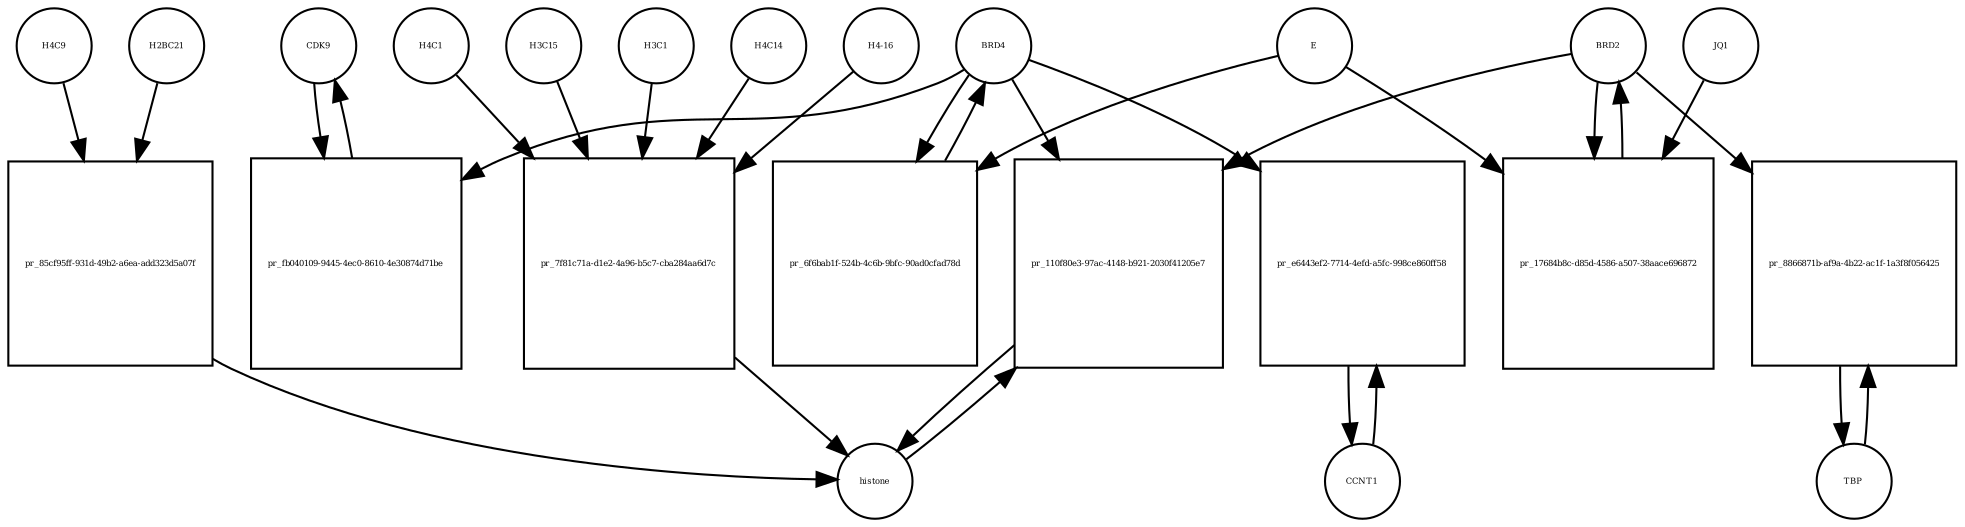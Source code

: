 strict digraph  {
CDK9 [annotation="", bipartite=0, cls=macromolecule, fontsize=4, label=CDK9, shape=circle];
"pr_fb040109-9445-4ec0-8610-4e30874d71be" [annotation="", bipartite=1, cls=process, fontsize=4, label="pr_fb040109-9445-4ec0-8610-4e30874d71be", shape=square];
BRD4 [annotation="", bipartite=0, cls=macromolecule, fontsize=4, label=BRD4, shape=circle];
CCNT1 [annotation="", bipartite=0, cls=macromolecule, fontsize=4, label=CCNT1, shape=circle];
"pr_e6443ef2-7714-4efd-a5fc-998ce860ff58" [annotation="", bipartite=1, cls=process, fontsize=4, label="pr_e6443ef2-7714-4efd-a5fc-998ce860ff58", shape=square];
histone [annotation="", bipartite=0, cls=complex, fontsize=4, label=histone, shape=circle];
"pr_110f80e3-97ac-4148-b921-2030f41205e7" [annotation="", bipartite=1, cls=process, fontsize=4, label="pr_110f80e3-97ac-4148-b921-2030f41205e7", shape=square];
BRD2 [annotation="", bipartite=0, cls=macromolecule, fontsize=4, label=BRD2, shape=circle];
"pr_6f6bab1f-524b-4c6b-9bfc-90ad0cfad78d" [annotation="", bipartite=1, cls=process, fontsize=4, label="pr_6f6bab1f-524b-4c6b-9bfc-90ad0cfad78d", shape=square];
E [annotation=urn_miriam_ncbiprotein_BCD58755, bipartite=0, cls=macromolecule, fontsize=4, label=E, shape=circle];
H4C14 [annotation="", bipartite=0, cls=macromolecule, fontsize=4, label=H4C14, shape=circle];
"pr_7f81c71a-d1e2-4a96-b5c7-cba284aa6d7c" [annotation="", bipartite=1, cls=process, fontsize=4, label="pr_7f81c71a-d1e2-4a96-b5c7-cba284aa6d7c", shape=square];
"H4-16" [annotation="", bipartite=0, cls=macromolecule, fontsize=4, label="H4-16", shape=circle];
H4C1 [annotation="", bipartite=0, cls=macromolecule, fontsize=4, label=H4C1, shape=circle];
H3C15 [annotation="", bipartite=0, cls=macromolecule, fontsize=4, label=H3C15, shape=circle];
H3C1 [annotation="", bipartite=0, cls=macromolecule, fontsize=4, label=H3C1, shape=circle];
"pr_17684b8c-d85d-4586-a507-38aace696872" [annotation="", bipartite=1, cls=process, fontsize=4, label="pr_17684b8c-d85d-4586-a507-38aace696872", shape=square];
JQ1 [annotation="", bipartite=0, cls=macromolecule, fontsize=4, label=JQ1, shape=circle];
TBP [annotation="", bipartite=0, cls=macromolecule, fontsize=4, label=TBP, shape=circle];
"pr_8866871b-af9a-4b22-ac1f-1a3f8f056425" [annotation="", bipartite=1, cls=process, fontsize=4, label="pr_8866871b-af9a-4b22-ac1f-1a3f8f056425", shape=square];
H4C9 [annotation="", bipartite=0, cls=macromolecule, fontsize=4, label=H4C9, shape=circle];
"pr_85cf95ff-931d-49b2-a6ea-add323d5a07f" [annotation="", bipartite=1, cls=process, fontsize=4, label="pr_85cf95ff-931d-49b2-a6ea-add323d5a07f", shape=square];
H2BC21 [annotation="", bipartite=0, cls=macromolecule, fontsize=4, label=H2BC21, shape=circle];
CDK9 -> "pr_fb040109-9445-4ec0-8610-4e30874d71be"  [annotation="", interaction_type=consumption];
"pr_fb040109-9445-4ec0-8610-4e30874d71be" -> CDK9  [annotation="", interaction_type=production];
BRD4 -> "pr_fb040109-9445-4ec0-8610-4e30874d71be"  [annotation=urn_miriam_taxonomy_10090, interaction_type=catalysis];
BRD4 -> "pr_e6443ef2-7714-4efd-a5fc-998ce860ff58"  [annotation="", interaction_type=catalysis];
BRD4 -> "pr_110f80e3-97ac-4148-b921-2030f41205e7"  [annotation="urn_miriam_doi_10.1038%2Fnsmb.3228.|urn_miriam_doi_10.1016%2Fj.molcel.2008.01.018", interaction_type=catalysis];
BRD4 -> "pr_6f6bab1f-524b-4c6b-9bfc-90ad0cfad78d"  [annotation="", interaction_type=consumption];
CCNT1 -> "pr_e6443ef2-7714-4efd-a5fc-998ce860ff58"  [annotation="", interaction_type=consumption];
"pr_e6443ef2-7714-4efd-a5fc-998ce860ff58" -> CCNT1  [annotation="", interaction_type=production];
histone -> "pr_110f80e3-97ac-4148-b921-2030f41205e7"  [annotation="", interaction_type=consumption];
"pr_110f80e3-97ac-4148-b921-2030f41205e7" -> histone  [annotation="", interaction_type=production];
BRD2 -> "pr_110f80e3-97ac-4148-b921-2030f41205e7"  [annotation="urn_miriam_doi_10.1038%2Fnsmb.3228.|urn_miriam_doi_10.1016%2Fj.molcel.2008.01.018", interaction_type=catalysis];
BRD2 -> "pr_17684b8c-d85d-4586-a507-38aace696872"  [annotation="", interaction_type=consumption];
BRD2 -> "pr_8866871b-af9a-4b22-ac1f-1a3f8f056425"  [annotation="urn_miriam_doi_10.1007%2Fs11010-006-9223-6", interaction_type=catalysis];
"pr_6f6bab1f-524b-4c6b-9bfc-90ad0cfad78d" -> BRD4  [annotation="", interaction_type=production];
E -> "pr_6f6bab1f-524b-4c6b-9bfc-90ad0cfad78d"  [annotation="urn_miriam_doi_10.1038%2Fs41586-020-2286-9", interaction_type=inhibition];
E -> "pr_17684b8c-d85d-4586-a507-38aace696872"  [annotation="urn_miriam_doi_10.1038%2Fs41586-020-2286-9|urn_miriam_doi_10.1080%2F15592294.2018.1469891", interaction_type=inhibition];
H4C14 -> "pr_7f81c71a-d1e2-4a96-b5c7-cba284aa6d7c"  [annotation="", interaction_type=consumption];
"pr_7f81c71a-d1e2-4a96-b5c7-cba284aa6d7c" -> histone  [annotation="", interaction_type=production];
"H4-16" -> "pr_7f81c71a-d1e2-4a96-b5c7-cba284aa6d7c"  [annotation="", interaction_type=consumption];
H4C1 -> "pr_7f81c71a-d1e2-4a96-b5c7-cba284aa6d7c"  [annotation="", interaction_type=consumption];
H3C15 -> "pr_7f81c71a-d1e2-4a96-b5c7-cba284aa6d7c"  [annotation="", interaction_type=consumption];
H3C1 -> "pr_7f81c71a-d1e2-4a96-b5c7-cba284aa6d7c"  [annotation="", interaction_type=consumption];
"pr_17684b8c-d85d-4586-a507-38aace696872" -> BRD2  [annotation="", interaction_type=production];
JQ1 -> "pr_17684b8c-d85d-4586-a507-38aace696872"  [annotation="urn_miriam_doi_10.1038%2Fs41586-020-2286-9|urn_miriam_doi_10.1080%2F15592294.2018.1469891", interaction_type=inhibition];
TBP -> "pr_8866871b-af9a-4b22-ac1f-1a3f8f056425"  [annotation="", interaction_type=consumption];
"pr_8866871b-af9a-4b22-ac1f-1a3f8f056425" -> TBP  [annotation="", interaction_type=production];
H4C9 -> "pr_85cf95ff-931d-49b2-a6ea-add323d5a07f"  [annotation="", interaction_type=consumption];
"pr_85cf95ff-931d-49b2-a6ea-add323d5a07f" -> histone  [annotation="", interaction_type=production];
H2BC21 -> "pr_85cf95ff-931d-49b2-a6ea-add323d5a07f"  [annotation="", interaction_type=consumption];
}
